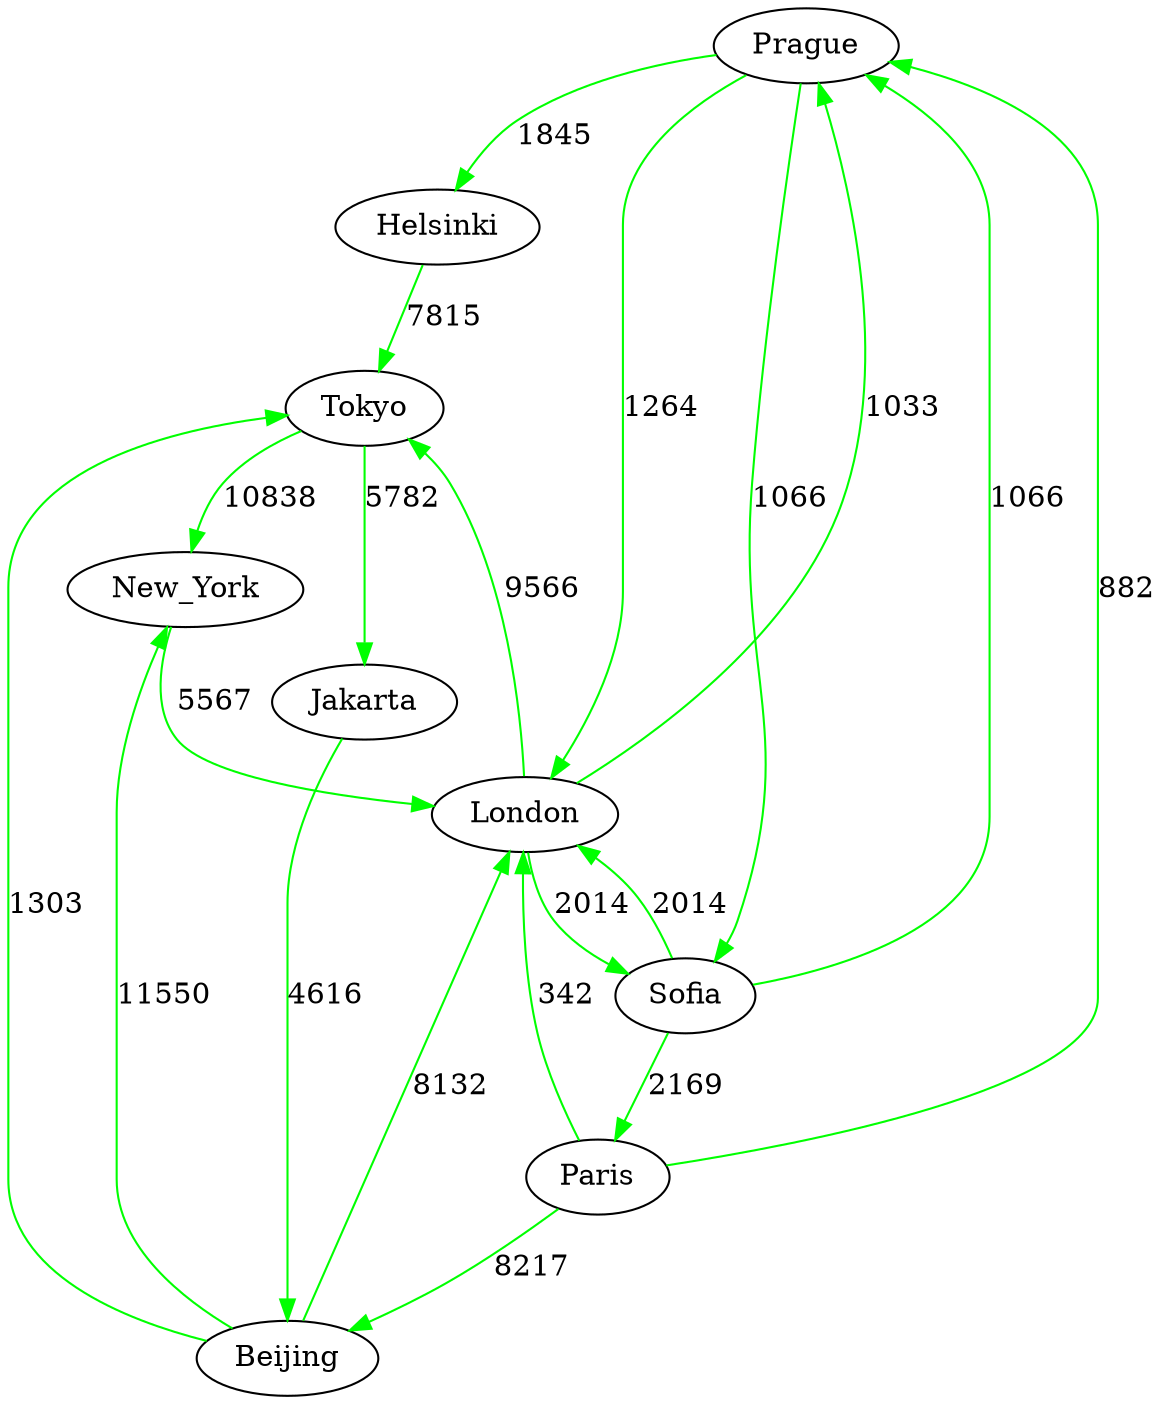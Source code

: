 digraph G {
0 [label="Prague"]
1 [label="Helsinki"]
2 [label="London"]
3 [label="Sofia"]
4 [label="Beijing"]
5 [label="New_York"]
6 [label="Tokyo"]
7 [label="Jakarta"]
8 [label="Paris"]
0->1[color="green", label="1845"]
0->2[color="green", label="1264"]
0->3[color="green", label="1066"]
1->6[color="green", label="7815"]
2->0[color="green", label="1033"]
2->3[color="green", label="2014"]
2->6[color="green", label="9566"]
3->0[color="green", label="1066"]
3->2[color="green", label="2014"]
3->8[color="green", label="2169"]
4->2[color="green", label="8132"]
4->5[color="green", label="11550"]
4->6[color="green", label="1303"]
5->2[color="green", label="5567"]
6->5[color="green", label="10838"]
6->7[color="green", label="5782"]
7->4[color="green", label="4616"]
8->0[color="green", label="882"]
8->2[color="green", label="342"]
8->4[color="green", label="8217"]
}